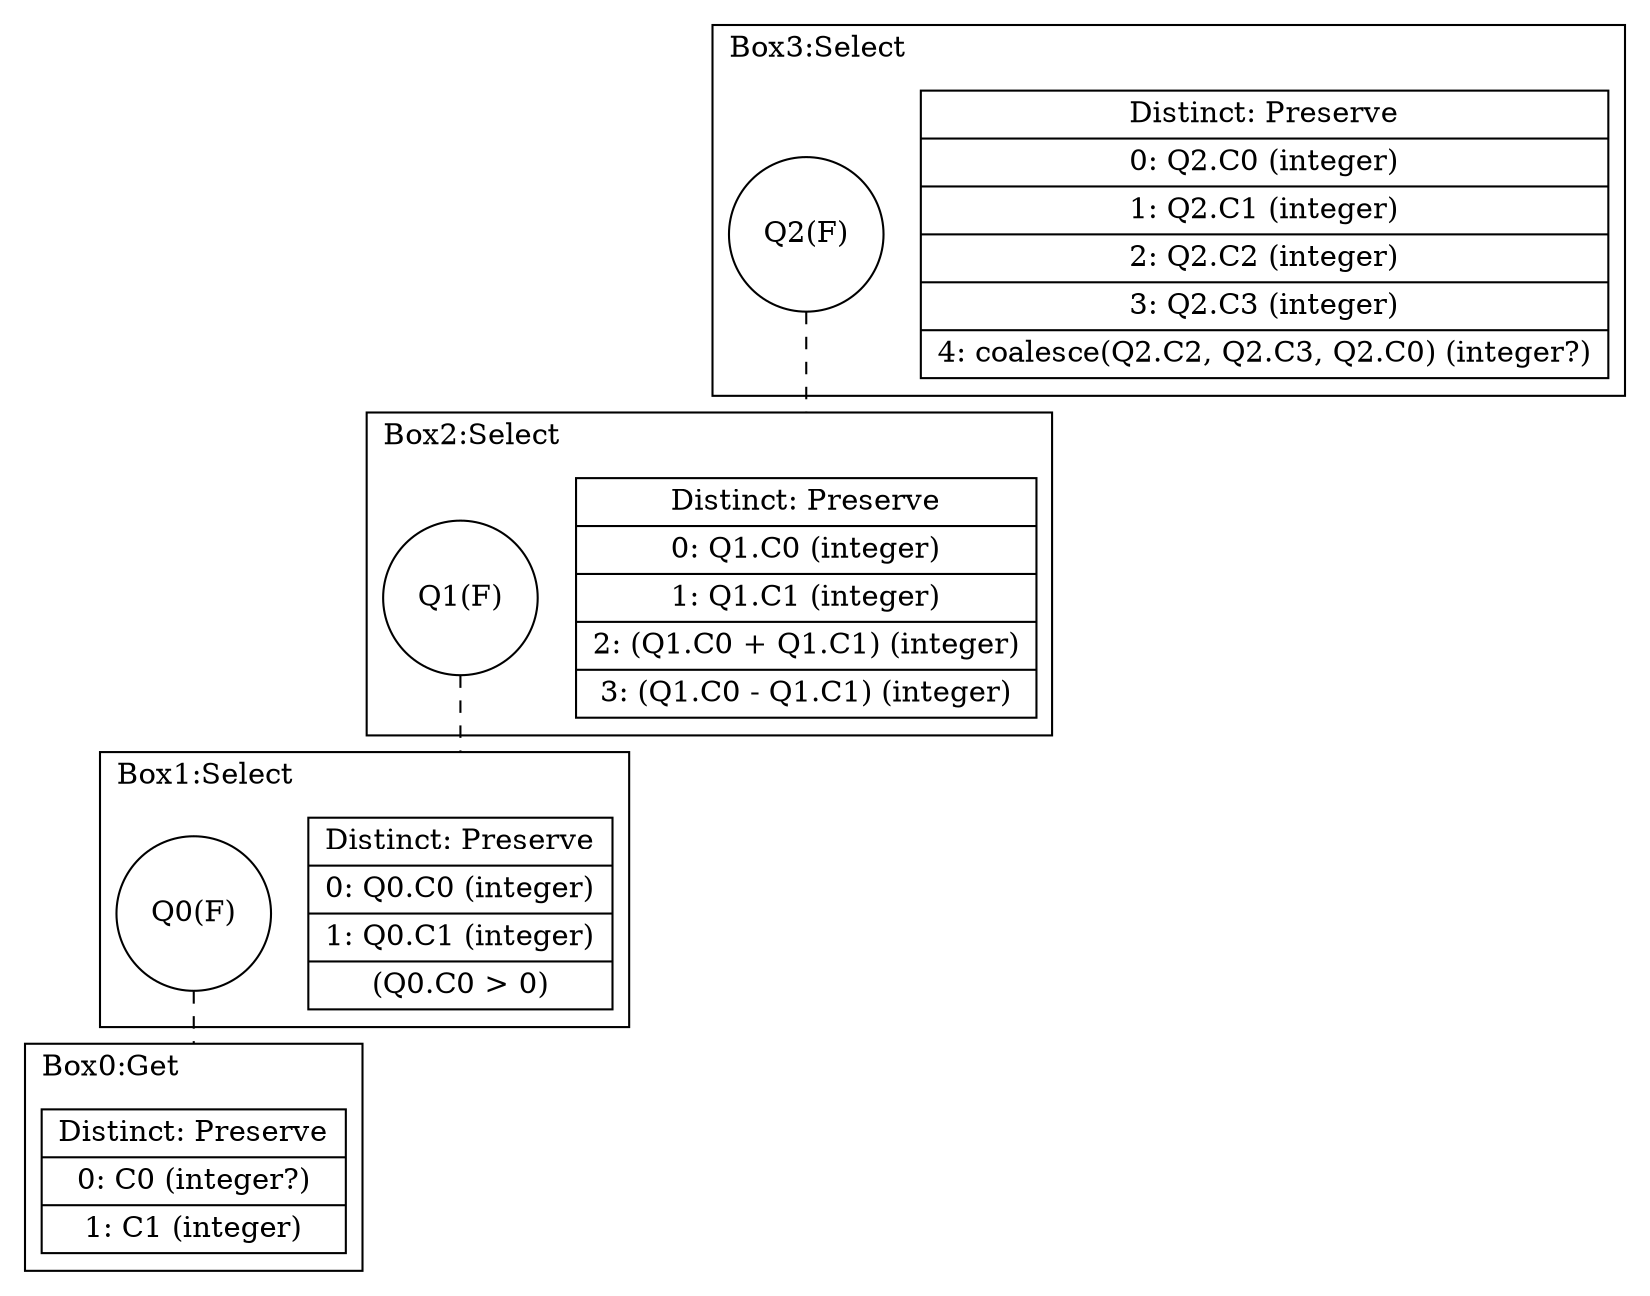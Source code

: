 digraph G {
    compound = true
    labeljust = l
    label = ""
    node [ shape = box ]
    subgraph cluster3 {
        label = "Box3:Select"
        boxhead3 [ shape = record, label = "{ Distinct: Preserve| 0: Q2.C0 (integer)| 1: Q2.C1 (integer)| 2: Q2.C2 (integer)| 3: Q2.C3 (integer)| 4: coalesce(Q2.C2, Q2.C3, Q2.C0) (integer?) }" ]
        {
            rank = same
            node [ shape = circle ]
            Q2 [ label = "Q2(F)" ]
        }
    }
    subgraph cluster2 {
        label = "Box2:Select"
        boxhead2 [ shape = record, label = "{ Distinct: Preserve| 0: Q1.C0 (integer)| 1: Q1.C1 (integer)| 2: (Q1.C0 + Q1.C1) (integer)| 3: (Q1.C0 - Q1.C1) (integer) }" ]
        {
            rank = same
            node [ shape = circle ]
            Q1 [ label = "Q1(F)" ]
        }
    }
    subgraph cluster1 {
        label = "Box1:Select"
        boxhead1 [ shape = record, label = "{ Distinct: Preserve| 0: Q0.C0 (integer)| 1: Q0.C1 (integer)| (Q0.C0 \> 0) }" ]
        {
            rank = same
            node [ shape = circle ]
            Q0 [ label = "Q0(F)" ]
        }
    }
    subgraph cluster0 {
        label = "Box0:Get"
        boxhead0 [ shape = record, label = "{ Distinct: Preserve| 0: C0 (integer?)| 1: C1 (integer) }" ]
        {
            rank = same
        }
    }
    edge [ arrowhead = none, style = dashed ]
    Q2 -> boxhead2 [ lhead = cluster2 ]
    Q1 -> boxhead1 [ lhead = cluster1 ]
    Q0 -> boxhead0 [ lhead = cluster0 ]
}
